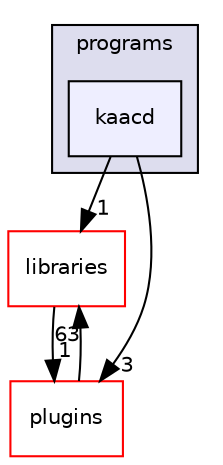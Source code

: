 digraph "programs/kaacd" {
  compound=true
  node [ fontsize="10", fontname="Helvetica"];
  edge [ labelfontsize="10", labelfontname="Helvetica"];
  subgraph clusterdir_7b0a5d1507c7f681cbfa1deb5990c6ea {
    graph [ bgcolor="#ddddee", pencolor="black", label="programs" fontname="Helvetica", fontsize="10", URL="dir_7b0a5d1507c7f681cbfa1deb5990c6ea.html"]
  dir_6d2d5509f5a40dd890f02ed45f323f0b [shape=box, label="kaacd", style="filled", fillcolor="#eeeeff", pencolor="black", URL="dir_6d2d5509f5a40dd890f02ed45f323f0b.html"];
  }
  dir_bc0718b08fb2015b8e59c47b2805f60c [shape=box label="libraries" fillcolor="white" style="filled" color="red" URL="dir_bc0718b08fb2015b8e59c47b2805f60c.html"];
  dir_38c8d24aef3972a7f87b834274e76e31 [shape=box label="plugins" fillcolor="white" style="filled" color="red" URL="dir_38c8d24aef3972a7f87b834274e76e31.html"];
  dir_6d2d5509f5a40dd890f02ed45f323f0b->dir_bc0718b08fb2015b8e59c47b2805f60c [headlabel="1", labeldistance=1.5 headhref="dir_001690_000004.html"];
  dir_6d2d5509f5a40dd890f02ed45f323f0b->dir_38c8d24aef3972a7f87b834274e76e31 [headlabel="3", labeldistance=1.5 headhref="dir_001690_001703.html"];
  dir_bc0718b08fb2015b8e59c47b2805f60c->dir_38c8d24aef3972a7f87b834274e76e31 [headlabel="1", labeldistance=1.5 headhref="dir_000004_001703.html"];
  dir_38c8d24aef3972a7f87b834274e76e31->dir_bc0718b08fb2015b8e59c47b2805f60c [headlabel="63", labeldistance=1.5 headhref="dir_001703_000004.html"];
}
